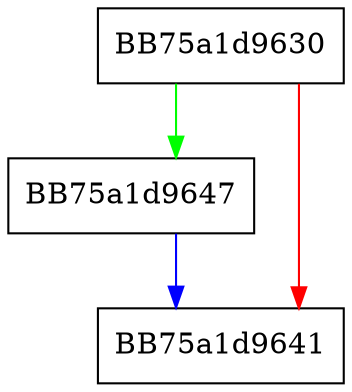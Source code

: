 digraph _Tidy {
  node [shape="box"];
  graph [splines=ortho];
  BB75a1d9630 -> BB75a1d9647 [color="green"];
  BB75a1d9630 -> BB75a1d9641 [color="red"];
  BB75a1d9647 -> BB75a1d9641 [color="blue"];
}